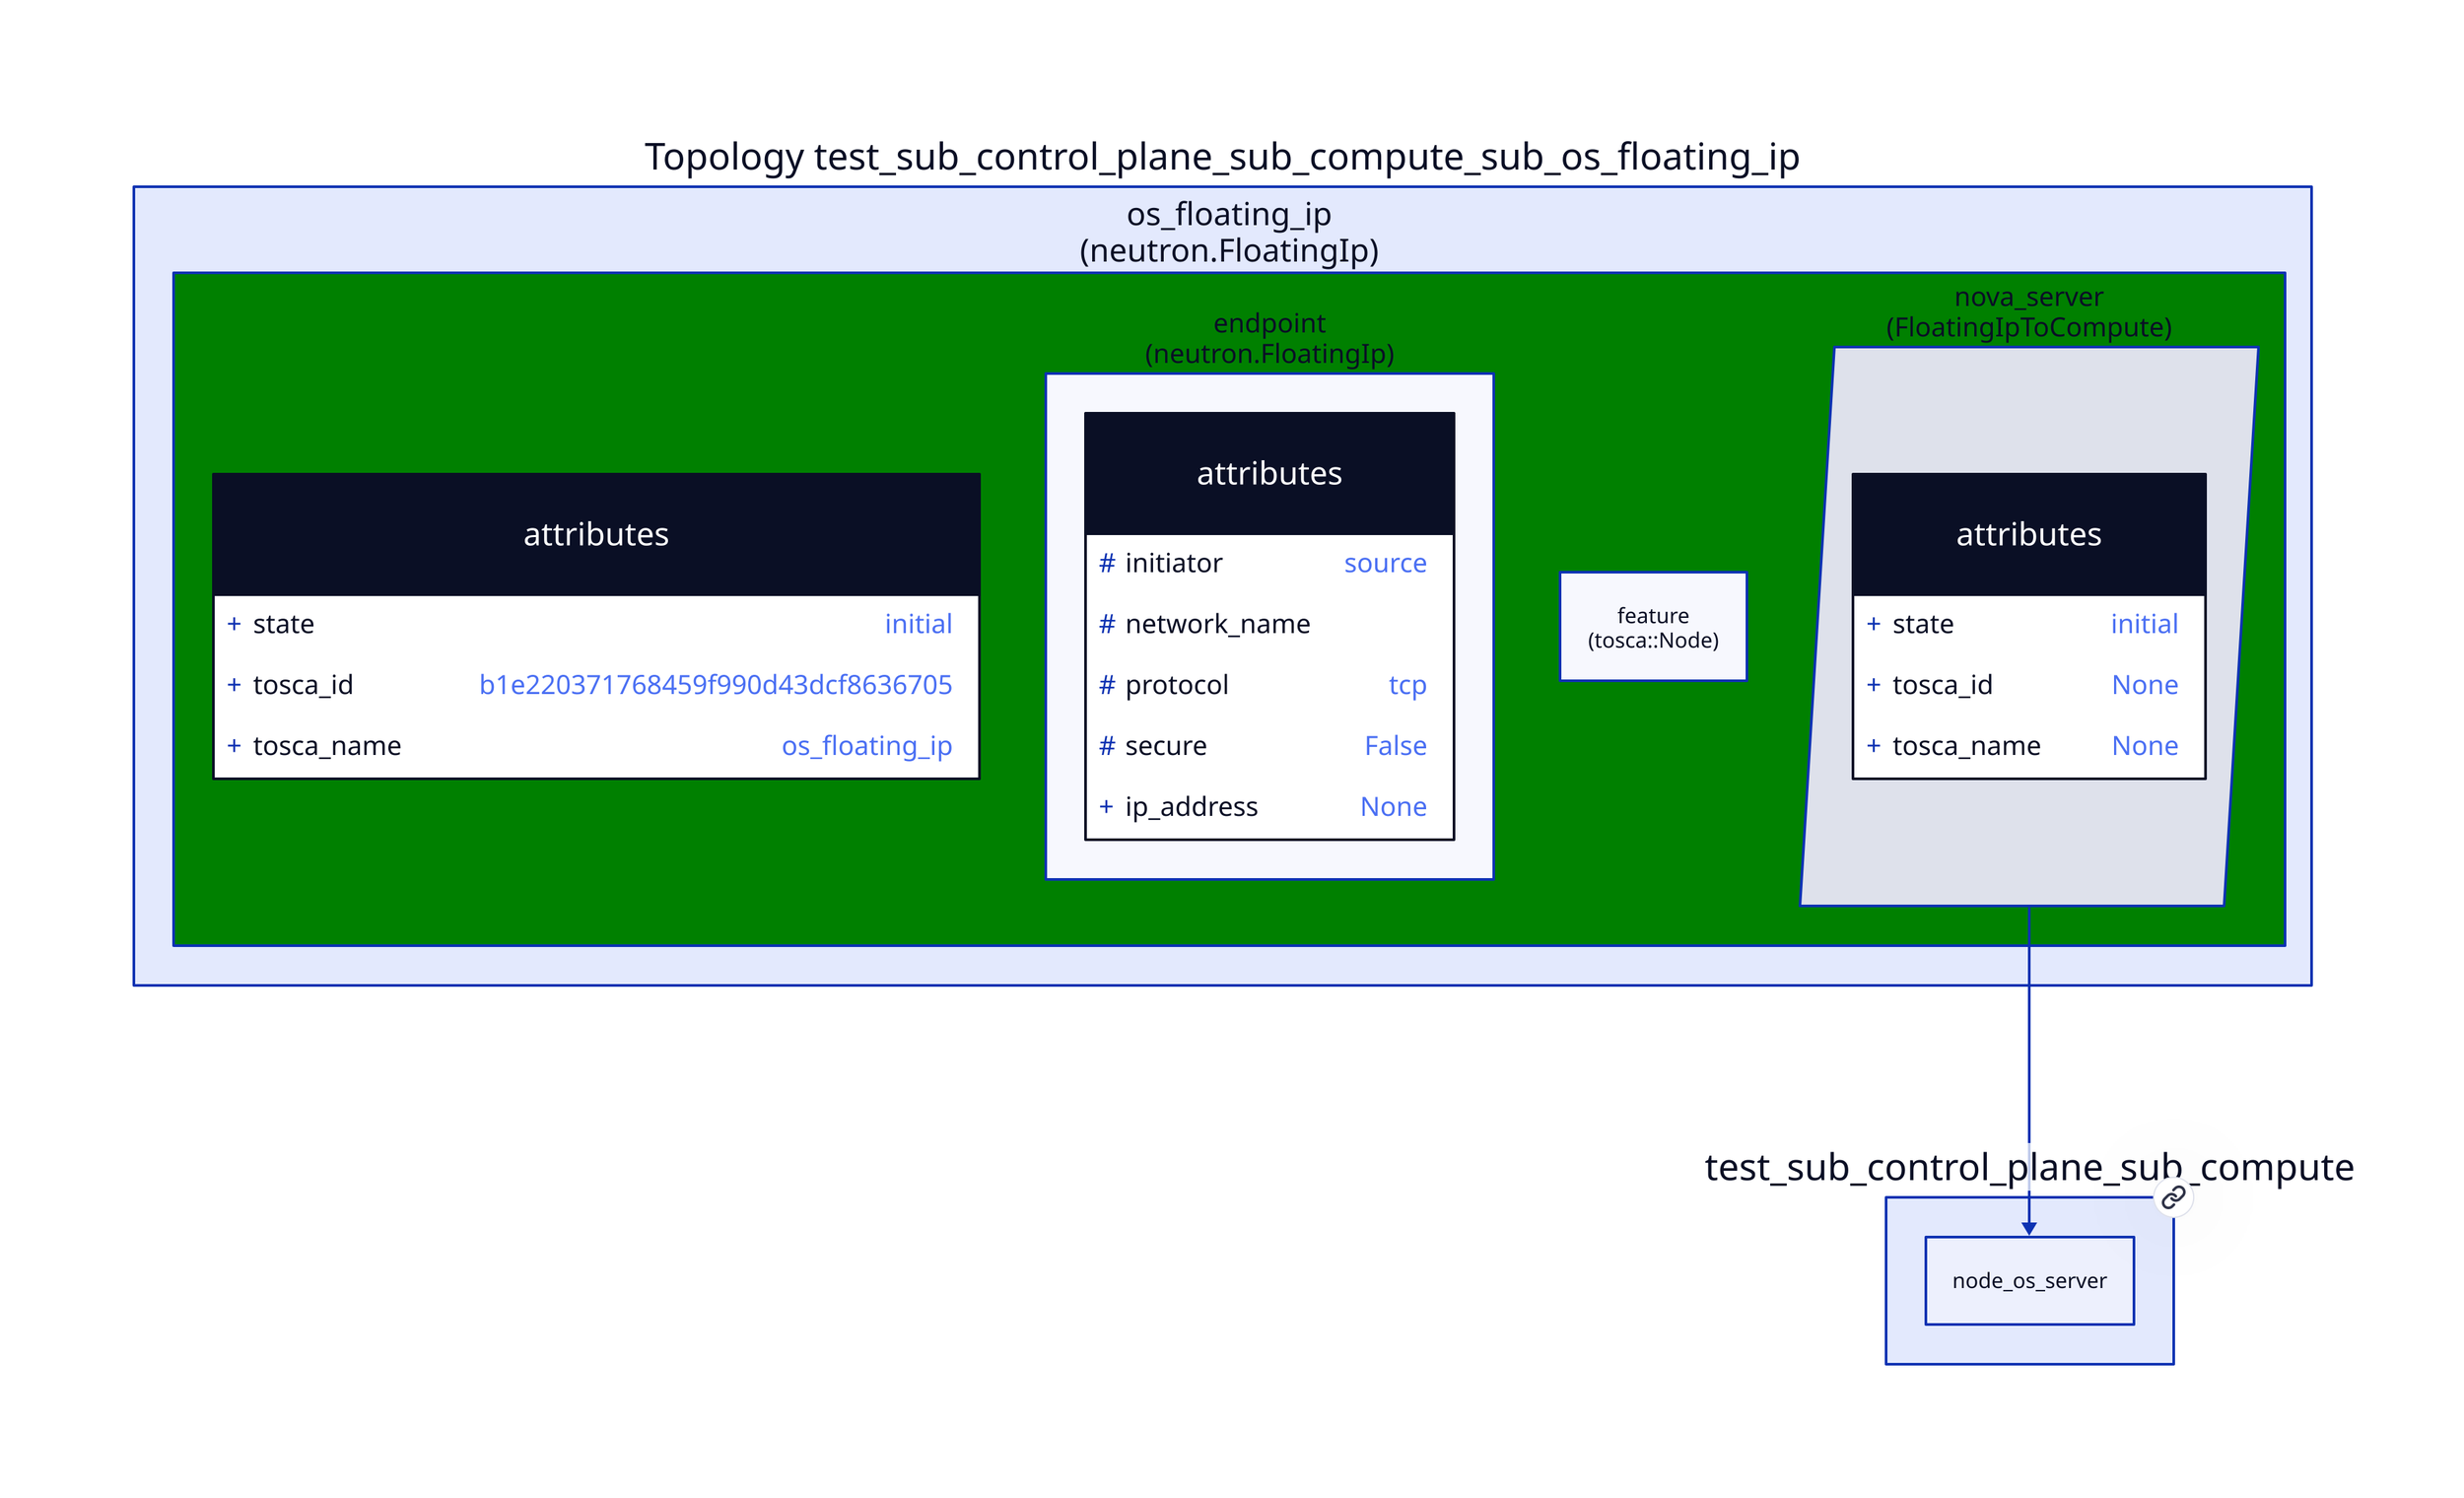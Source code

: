 
  test_sub_control_plane_sub_compute_sub_os_floating_ip: "Topology test_sub_control_plane_sub_compute_sub_os_floating_ip" {
  
  node_os_floating_ip: "os_floating_ip\n(neutron.FloatingIp)" {
  
    style { fill: green }
    
  attributes {
    shape: class
  
    +state: "initial"
    
    +tosca_id: "b1e220371768459f990d43dcf8636705"
    
    +tosca_name: "os_floating_ip"
    
  }
  
  endpoint: "endpoint\n(neutron.FloatingIp)" {
  
  attributes {
    shape: class
  
    \#initiator: "source"
    
    \#network_name: ""
    
    \#protocol: "tcp"
    
    \#secure: "False"
    
    +ip_address: "None"
    
  }
  
  }
  
  feature: "feature\n(tosca::Node)" {
  
  }
  
  rel_nova_server: "nova_server\n(FloatingIpToCompute)" {
    shape: parallelogram
  
  attributes {
    shape: class
  
    +state: "initial"
    
    +tosca_id: "None"
    
    +tosca_name: "None"
    
  }
  
  }
  
  }
  
  }
  
      test_sub_control_plane_sub_compute { link: "./test_sub_control_plane_sub_compute.svg" }
      test_sub_control_plane_sub_compute_sub_os_floating_ip.node_os_floating_ip.rel_nova_server -> test_sub_control_plane_sub_compute.node_os_server
      